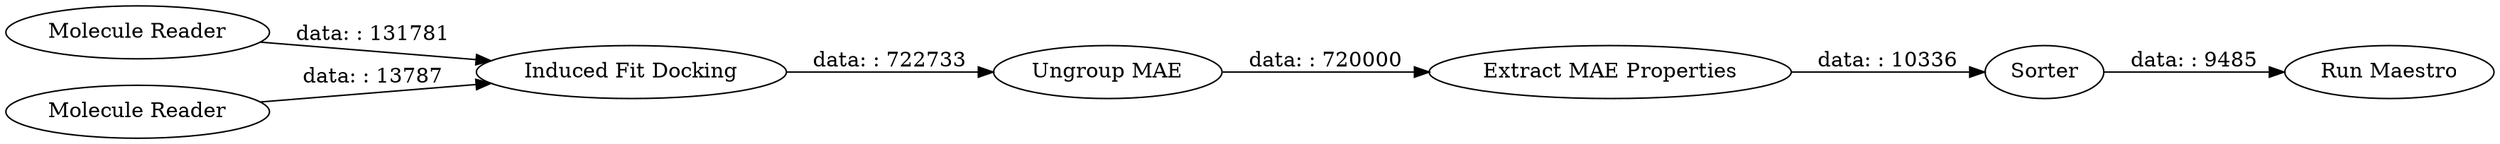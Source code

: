 digraph {
	"3229519193347468711_152" [label="Molecule Reader"]
	"3229519193347468711_150" [label=Sorter]
	"3229519193347468711_154" [label="Induced Fit Docking"]
	"3229519193347468711_155" [label="Ungroup MAE"]
	"3229519193347468711_151" [label="Molecule Reader"]
	"3229519193347468711_128" [label="Run Maestro"]
	"3229519193347468711_110" [label="Extract MAE Properties"]
	"3229519193347468711_152" -> "3229519193347468711_154" [label="data: : 131781"]
	"3229519193347468711_155" -> "3229519193347468711_110" [label="data: : 720000"]
	"3229519193347468711_151" -> "3229519193347468711_154" [label="data: : 13787"]
	"3229519193347468711_150" -> "3229519193347468711_128" [label="data: : 9485"]
	"3229519193347468711_154" -> "3229519193347468711_155" [label="data: : 722733"]
	"3229519193347468711_110" -> "3229519193347468711_150" [label="data: : 10336"]
	rankdir=LR
}

